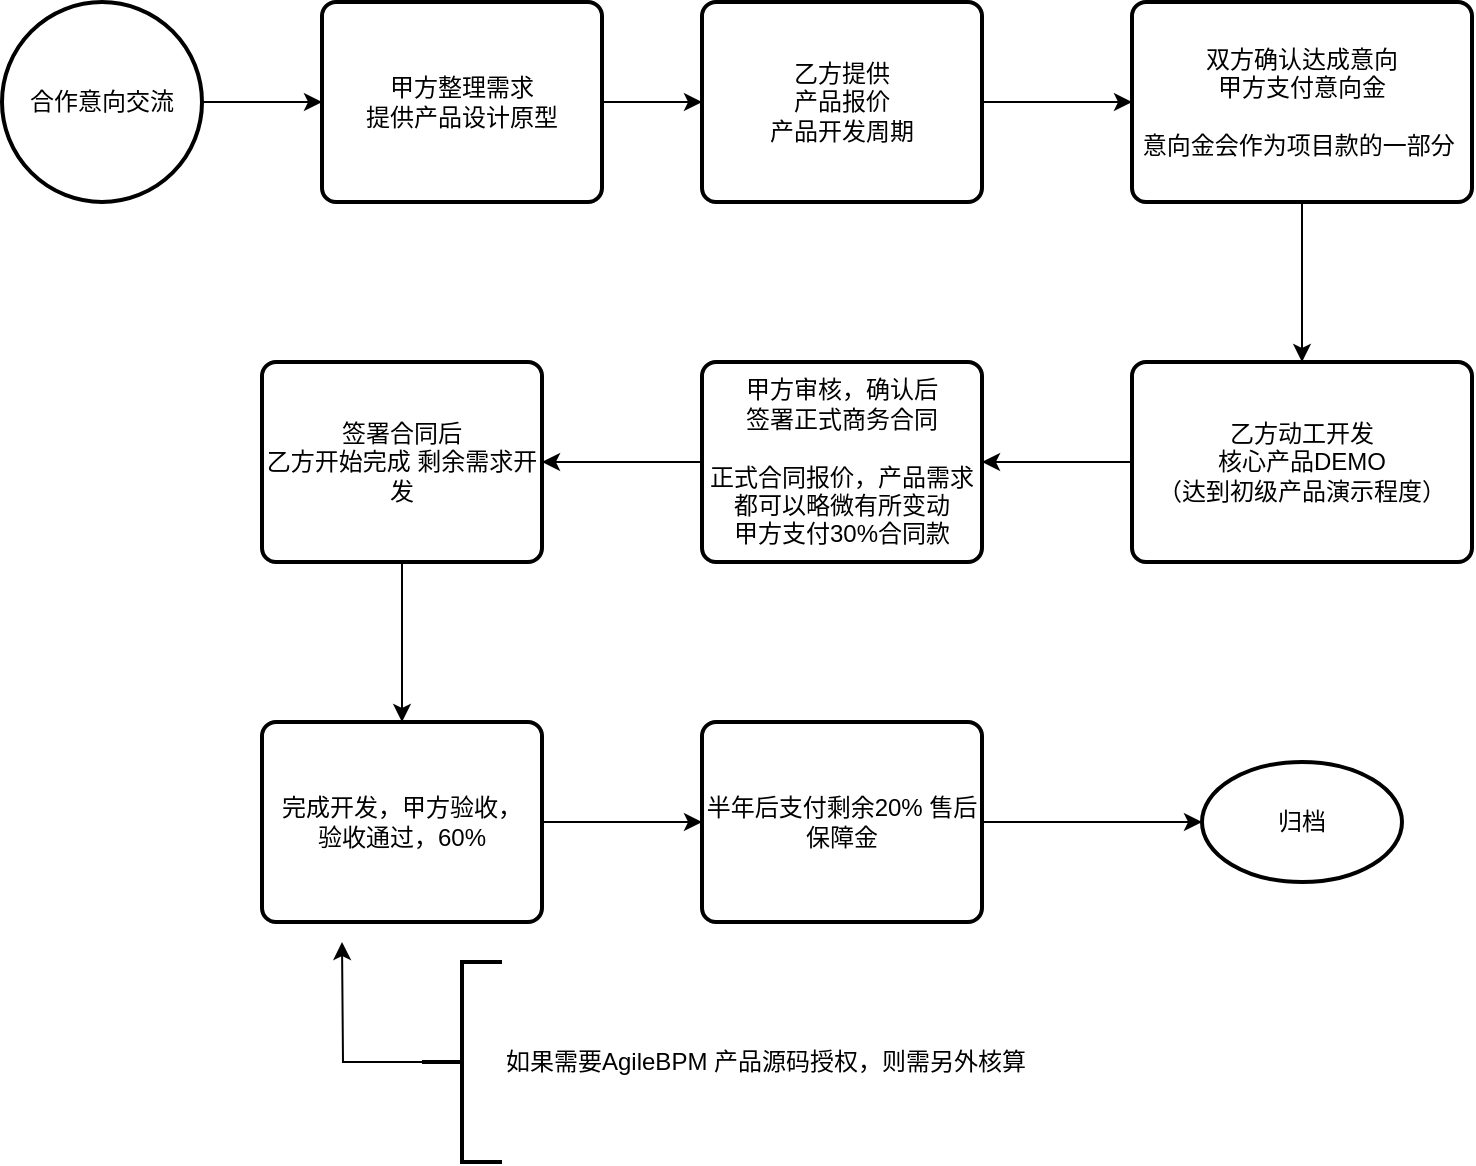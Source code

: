 <mxfile version="12.2.6" type="github" pages="1">
  <diagram id="rJhUS_bfxaLjks6qB_3f" name="第 1 页">
    <mxGraphModel dx="988" dy="611" grid="1" gridSize="10" guides="1" tooltips="1" connect="1" arrows="1" fold="1" page="1" pageScale="1" pageWidth="827" pageHeight="1169" math="0" shadow="0">
      <root>
        <mxCell id="0"/>
        <mxCell id="1" parent="0"/>
        <mxCell id="2kWBn9G0TiPG7fvnZV3T-3" style="edgeStyle=orthogonalEdgeStyle;rounded=0;orthogonalLoop=1;jettySize=auto;html=1;entryX=0;entryY=0.5;entryDx=0;entryDy=0;" edge="1" parent="1" source="2kWBn9G0TiPG7fvnZV3T-1" target="2kWBn9G0TiPG7fvnZV3T-2">
          <mxGeometry relative="1" as="geometry"/>
        </mxCell>
        <mxCell id="2kWBn9G0TiPG7fvnZV3T-1" value="合作意向交流" style="strokeWidth=2;html=1;shape=mxgraph.flowchart.start_2;whiteSpace=wrap;" vertex="1" parent="1">
          <mxGeometry x="40" y="230" width="100" height="100" as="geometry"/>
        </mxCell>
        <mxCell id="2kWBn9G0TiPG7fvnZV3T-5" value="" style="edgeStyle=orthogonalEdgeStyle;rounded=0;orthogonalLoop=1;jettySize=auto;html=1;" edge="1" parent="1" source="2kWBn9G0TiPG7fvnZV3T-2" target="2kWBn9G0TiPG7fvnZV3T-4">
          <mxGeometry relative="1" as="geometry"/>
        </mxCell>
        <mxCell id="2kWBn9G0TiPG7fvnZV3T-2" value="甲方整理需求&lt;br&gt;提供产品设计原型" style="rounded=1;whiteSpace=wrap;html=1;absoluteArcSize=1;arcSize=14;strokeWidth=2;" vertex="1" parent="1">
          <mxGeometry x="200" y="230" width="140" height="100" as="geometry"/>
        </mxCell>
        <mxCell id="2kWBn9G0TiPG7fvnZV3T-7" value="" style="edgeStyle=orthogonalEdgeStyle;rounded=0;orthogonalLoop=1;jettySize=auto;html=1;" edge="1" parent="1" source="2kWBn9G0TiPG7fvnZV3T-4" target="2kWBn9G0TiPG7fvnZV3T-6">
          <mxGeometry relative="1" as="geometry"/>
        </mxCell>
        <mxCell id="2kWBn9G0TiPG7fvnZV3T-4" value="乙方提供&lt;br&gt;产品报价&lt;br&gt;产品开发周期" style="rounded=1;whiteSpace=wrap;html=1;absoluteArcSize=1;arcSize=14;strokeWidth=2;" vertex="1" parent="1">
          <mxGeometry x="390" y="230" width="140" height="100" as="geometry"/>
        </mxCell>
        <mxCell id="2kWBn9G0TiPG7fvnZV3T-9" value="" style="edgeStyle=orthogonalEdgeStyle;rounded=0;orthogonalLoop=1;jettySize=auto;html=1;" edge="1" parent="1" source="2kWBn9G0TiPG7fvnZV3T-6" target="2kWBn9G0TiPG7fvnZV3T-8">
          <mxGeometry relative="1" as="geometry"/>
        </mxCell>
        <mxCell id="2kWBn9G0TiPG7fvnZV3T-6" value="双方确认达成意向&lt;br&gt;甲方支付意向金&lt;br&gt;&lt;br&gt;意向金会作为项目款的一部分&amp;nbsp;" style="rounded=1;whiteSpace=wrap;html=1;absoluteArcSize=1;arcSize=14;strokeWidth=2;" vertex="1" parent="1">
          <mxGeometry x="605" y="230" width="170" height="100" as="geometry"/>
        </mxCell>
        <mxCell id="2kWBn9G0TiPG7fvnZV3T-11" value="" style="edgeStyle=orthogonalEdgeStyle;rounded=0;orthogonalLoop=1;jettySize=auto;html=1;" edge="1" parent="1" source="2kWBn9G0TiPG7fvnZV3T-8" target="2kWBn9G0TiPG7fvnZV3T-10">
          <mxGeometry relative="1" as="geometry"/>
        </mxCell>
        <mxCell id="2kWBn9G0TiPG7fvnZV3T-8" value="乙方动工开发&lt;br&gt;核心产品DEMO&lt;br&gt;（达到初级产品演示程度）" style="rounded=1;whiteSpace=wrap;html=1;absoluteArcSize=1;arcSize=14;strokeWidth=2;" vertex="1" parent="1">
          <mxGeometry x="605" y="410" width="170" height="100" as="geometry"/>
        </mxCell>
        <mxCell id="2kWBn9G0TiPG7fvnZV3T-13" value="" style="edgeStyle=orthogonalEdgeStyle;rounded=0;orthogonalLoop=1;jettySize=auto;html=1;" edge="1" parent="1" source="2kWBn9G0TiPG7fvnZV3T-10" target="2kWBn9G0TiPG7fvnZV3T-12">
          <mxGeometry relative="1" as="geometry"/>
        </mxCell>
        <mxCell id="2kWBn9G0TiPG7fvnZV3T-10" value="甲方审核，确认后&lt;br&gt;签署正式商务合同&lt;br&gt;&lt;br&gt;正式合同报价，产品需求都可以略微有所变动&lt;br&gt;甲方支付30%合同款" style="rounded=1;whiteSpace=wrap;html=1;absoluteArcSize=1;arcSize=14;strokeWidth=2;" vertex="1" parent="1">
          <mxGeometry x="390" y="410" width="140" height="100" as="geometry"/>
        </mxCell>
        <mxCell id="2kWBn9G0TiPG7fvnZV3T-15" value="" style="edgeStyle=orthogonalEdgeStyle;rounded=0;orthogonalLoop=1;jettySize=auto;html=1;" edge="1" parent="1" source="2kWBn9G0TiPG7fvnZV3T-12" target="2kWBn9G0TiPG7fvnZV3T-14">
          <mxGeometry relative="1" as="geometry"/>
        </mxCell>
        <mxCell id="2kWBn9G0TiPG7fvnZV3T-12" value="签署合同后&lt;br&gt;乙方开始完成 剩余需求开发" style="rounded=1;whiteSpace=wrap;html=1;absoluteArcSize=1;arcSize=14;strokeWidth=2;" vertex="1" parent="1">
          <mxGeometry x="170" y="410" width="140" height="100" as="geometry"/>
        </mxCell>
        <mxCell id="2kWBn9G0TiPG7fvnZV3T-17" value="" style="edgeStyle=orthogonalEdgeStyle;rounded=0;orthogonalLoop=1;jettySize=auto;html=1;" edge="1" parent="1" source="2kWBn9G0TiPG7fvnZV3T-14" target="2kWBn9G0TiPG7fvnZV3T-16">
          <mxGeometry relative="1" as="geometry"/>
        </mxCell>
        <mxCell id="2kWBn9G0TiPG7fvnZV3T-14" value="完成开发，甲方验收，&lt;br&gt;验收通过，60%" style="rounded=1;whiteSpace=wrap;html=1;absoluteArcSize=1;arcSize=14;strokeWidth=2;" vertex="1" parent="1">
          <mxGeometry x="170" y="590" width="140" height="100" as="geometry"/>
        </mxCell>
        <mxCell id="2kWBn9G0TiPG7fvnZV3T-19" value="" style="edgeStyle=orthogonalEdgeStyle;rounded=0;orthogonalLoop=1;jettySize=auto;html=1;entryX=0;entryY=0.5;entryDx=0;entryDy=0;entryPerimeter=0;" edge="1" parent="1" source="2kWBn9G0TiPG7fvnZV3T-16" target="2kWBn9G0TiPG7fvnZV3T-20">
          <mxGeometry relative="1" as="geometry">
            <mxPoint x="610" y="640" as="targetPoint"/>
          </mxGeometry>
        </mxCell>
        <mxCell id="2kWBn9G0TiPG7fvnZV3T-16" value="半年后支付剩余20% 售后保障金" style="rounded=1;whiteSpace=wrap;html=1;absoluteArcSize=1;arcSize=14;strokeWidth=2;" vertex="1" parent="1">
          <mxGeometry x="390" y="590" width="140" height="100" as="geometry"/>
        </mxCell>
        <mxCell id="2kWBn9G0TiPG7fvnZV3T-20" value="归档" style="strokeWidth=2;html=1;shape=mxgraph.flowchart.start_1;whiteSpace=wrap;" vertex="1" parent="1">
          <mxGeometry x="640" y="610" width="100" height="60" as="geometry"/>
        </mxCell>
        <mxCell id="2kWBn9G0TiPG7fvnZV3T-22" style="edgeStyle=orthogonalEdgeStyle;rounded=0;orthogonalLoop=1;jettySize=auto;html=1;" edge="1" parent="1" source="2kWBn9G0TiPG7fvnZV3T-21">
          <mxGeometry relative="1" as="geometry">
            <mxPoint x="210" y="700" as="targetPoint"/>
          </mxGeometry>
        </mxCell>
        <mxCell id="2kWBn9G0TiPG7fvnZV3T-21" value="如果需要AgileBPM 产品源码授权，则需另外核算" style="strokeWidth=2;html=1;shape=mxgraph.flowchart.annotation_2;align=left;labelPosition=right;pointerEvents=1;" vertex="1" parent="1">
          <mxGeometry x="250" y="710" width="40" height="100" as="geometry"/>
        </mxCell>
      </root>
    </mxGraphModel>
  </diagram>
</mxfile>
